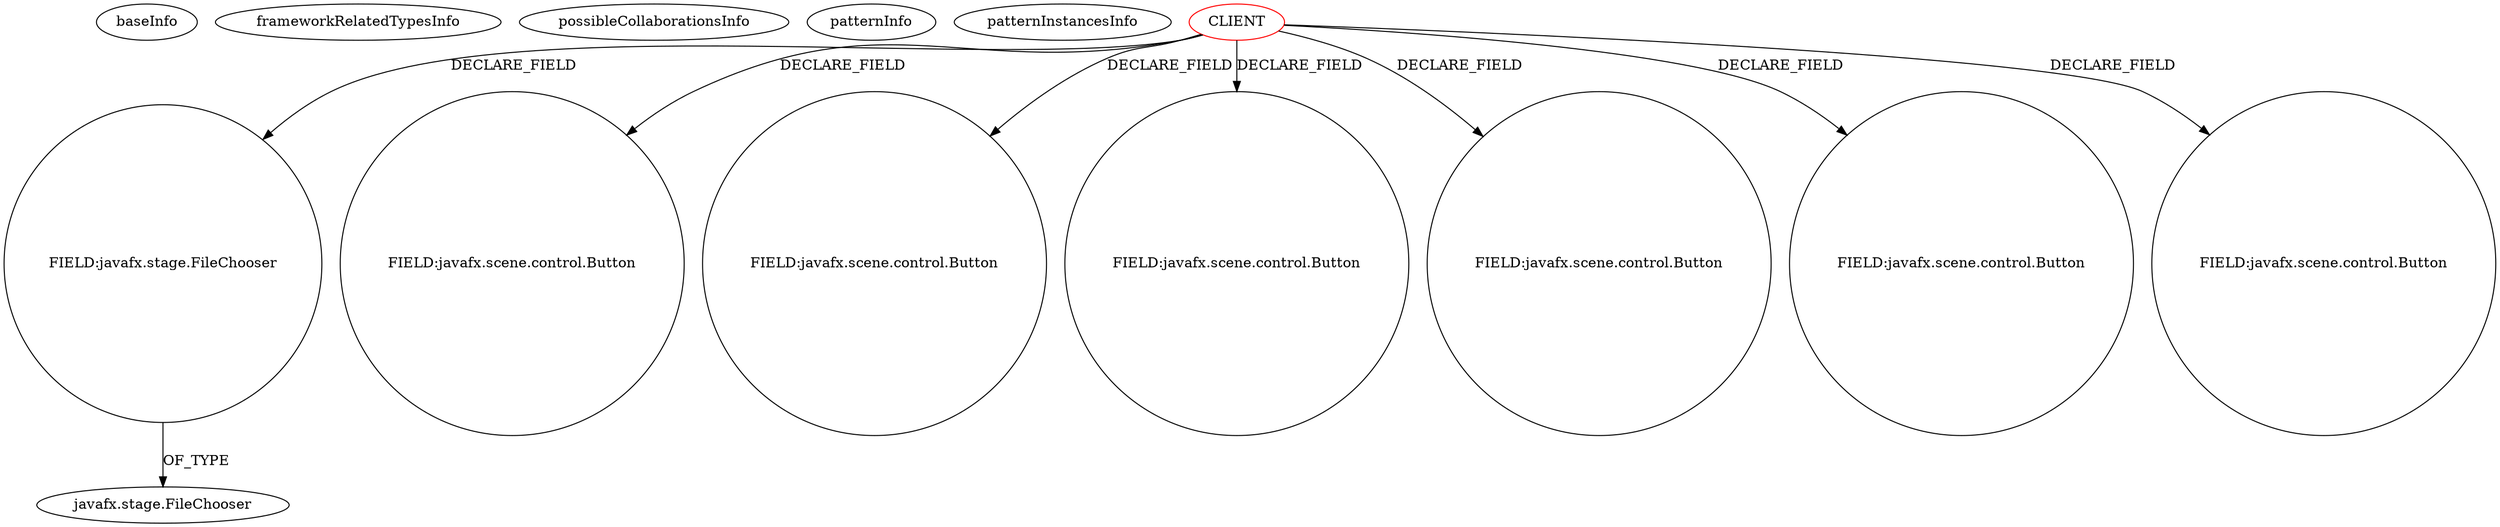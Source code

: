 digraph {
baseInfo[graphId=2429,category="pattern",isAnonymous=false,possibleRelation=false]
frameworkRelatedTypesInfo[]
possibleCollaborationsInfo[]
patternInfo[frequency=2.0,patternRootClient=0]
patternInstancesInfo[0="amonker-Trans~/amonker-Trans/Trans-master/src/cn/jingyun/trans/MainPane.java~MainPane~1847",1="walker-clint-AIProj3~/walker-clint-AIProj3/AIProj3-master/src/application/GameBoardController.java~GameBoardController~4712"]
26[label="FIELD:javafx.stage.FileChooser",vertexType="FIELD_DECLARATION",isFrameworkType=false,shape=circle]
27[label="javafx.stage.FileChooser",vertexType="FRAMEWORK_CLASS_TYPE",isFrameworkType=false]
0[label="CLIENT",vertexType="ROOT_CLIENT_CLASS_DECLARATION",isFrameworkType=false,color=red]
18[label="FIELD:javafx.scene.control.Button",vertexType="FIELD_DECLARATION",isFrameworkType=false,shape=circle]
14[label="FIELD:javafx.scene.control.Button",vertexType="FIELD_DECLARATION",isFrameworkType=false,shape=circle]
20[label="FIELD:javafx.scene.control.Button",vertexType="FIELD_DECLARATION",isFrameworkType=false,shape=circle]
12[label="FIELD:javafx.scene.control.Button",vertexType="FIELD_DECLARATION",isFrameworkType=false,shape=circle]
22[label="FIELD:javafx.scene.control.Button",vertexType="FIELD_DECLARATION",isFrameworkType=false,shape=circle]
10[label="FIELD:javafx.scene.control.Button",vertexType="FIELD_DECLARATION",isFrameworkType=false,shape=circle]
26->27[label="OF_TYPE"]
0->10[label="DECLARE_FIELD"]
0->18[label="DECLARE_FIELD"]
0->12[label="DECLARE_FIELD"]
0->20[label="DECLARE_FIELD"]
0->22[label="DECLARE_FIELD"]
0->26[label="DECLARE_FIELD"]
0->14[label="DECLARE_FIELD"]
}
